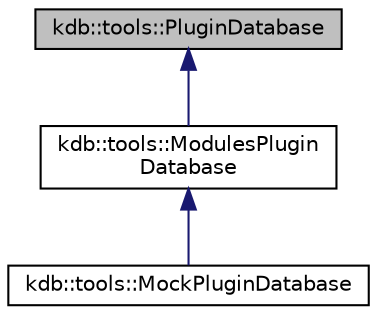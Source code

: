 digraph "kdb::tools::PluginDatabase"
{
  edge [fontname="Helvetica",fontsize="10",labelfontname="Helvetica",labelfontsize="10"];
  node [fontname="Helvetica",fontsize="10",shape=record];
  Node0 [label="kdb::tools::PluginDatabase",height=0.2,width=0.4,color="black", fillcolor="grey75", style="filled", fontcolor="black"];
  Node0 -> Node1 [dir="back",color="midnightblue",fontsize="10",style="solid",fontname="Helvetica"];
  Node1 [label="kdb::tools::ModulesPlugin\lDatabase",height=0.2,width=0.4,color="black", fillcolor="white", style="filled",URL="$classkdb_1_1tools_1_1ModulesPluginDatabase.html",tooltip="A plugin database that works with installed modules. "];
  Node1 -> Node2 [dir="back",color="midnightblue",fontsize="10",style="solid",fontname="Helvetica"];
  Node2 [label="kdb::tools::MockPluginDatabase",height=0.2,width=0.4,color="black", fillcolor="white", style="filled",URL="$classkdb_1_1tools_1_1MockPluginDatabase.html",tooltip="A plugin database that works with added fake data. "];
}
